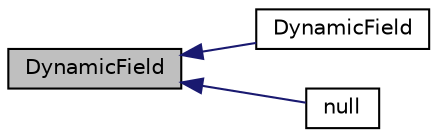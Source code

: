 digraph "DynamicField"
{
  bgcolor="transparent";
  edge [fontname="Helvetica",fontsize="10",labelfontname="Helvetica",labelfontsize="10"];
  node [fontname="Helvetica",fontsize="10",shape=record];
  rankdir="LR";
  Node1 [label="DynamicField",height=0.2,width=0.4,color="black", fillcolor="grey75", style="filled", fontcolor="black"];
  Node1 -> Node2 [dir="back",color="midnightblue",fontsize="10",style="solid",fontname="Helvetica"];
  Node2 [label="DynamicField",height=0.2,width=0.4,color="black",URL="$a00601.html#adae7a2468e1be04953678f1a03afd0a2",tooltip="Construct given size. "];
  Node1 -> Node3 [dir="back",color="midnightblue",fontsize="10",style="solid",fontname="Helvetica"];
  Node3 [label="null",height=0.2,width=0.4,color="black",URL="$a00601.html#a455b1da3da583022305655c014bcf248",tooltip="Return a null field. "];
}
